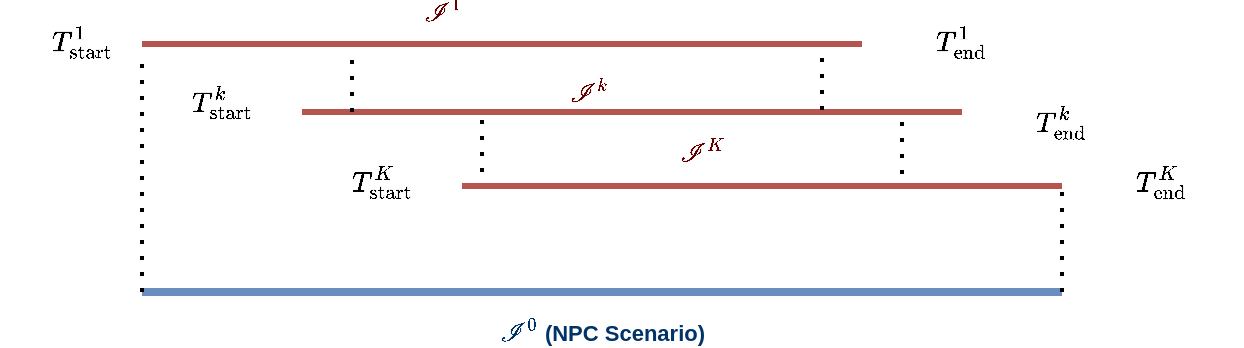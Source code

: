 <mxfile version="22.0.4" type="device">
  <diagram name="Page-1" id="31hU8fQfpK4Si7qJFQRP">
    <mxGraphModel dx="1050" dy="542" grid="1" gridSize="10" guides="1" tooltips="1" connect="1" arrows="1" fold="1" page="1" pageScale="1" pageWidth="850" pageHeight="1100" math="1" shadow="0">
      <root>
        <mxCell id="0" />
        <mxCell id="1" parent="0" />
        <mxCell id="N9Q5qemBIqpvaGIqjYKq-1" value="" style="endArrow=none;html=1;rounded=0;strokeWidth=3;fillColor=#f8cecc;strokeColor=#b85450;" parent="1" edge="1">
          <mxGeometry width="50" height="50" relative="1" as="geometry">
            <mxPoint x="120" y="76" as="sourcePoint" />
            <mxPoint x="480" y="76" as="targetPoint" />
          </mxGeometry>
        </mxCell>
        <mxCell id="Bzq9xuLFCnXRfF-zE-XH-1" value="`\cc{I}^1`" style="edgeLabel;html=1;align=center;verticalAlign=middle;resizable=0;points=[];fontStyle=1;fontColor=#660000;" vertex="1" connectable="0" parent="N9Q5qemBIqpvaGIqjYKq-1">
          <mxGeometry x="-0.201" y="1" relative="1" as="geometry">
            <mxPoint x="6" y="-15" as="offset" />
          </mxGeometry>
        </mxCell>
        <mxCell id="N9Q5qemBIqpvaGIqjYKq-3" value="" style="endArrow=none;html=1;rounded=0;fillColor=#f8cecc;strokeColor=#b85450;strokeWidth=3;" parent="1" edge="1">
          <mxGeometry width="50" height="50" relative="1" as="geometry">
            <mxPoint x="200" y="110" as="sourcePoint" />
            <mxPoint x="530" y="110" as="targetPoint" />
          </mxGeometry>
        </mxCell>
        <mxCell id="Bzq9xuLFCnXRfF-zE-XH-2" value="`\cc{I}^k`" style="edgeLabel;html=1;align=center;verticalAlign=middle;resizable=0;points=[];fontStyle=1;fontColor=#660000;" vertex="1" connectable="0" parent="N9Q5qemBIqpvaGIqjYKq-3">
          <mxGeometry x="-0.135" y="-1" relative="1" as="geometry">
            <mxPoint y="-11" as="offset" />
          </mxGeometry>
        </mxCell>
        <mxCell id="N9Q5qemBIqpvaGIqjYKq-4" value="" style="endArrow=none;html=1;rounded=0;fillColor=#f8cecc;strokeColor=#b85450;strokeWidth=3;" parent="1" edge="1">
          <mxGeometry width="50" height="50" relative="1" as="geometry">
            <mxPoint x="280" y="147" as="sourcePoint" />
            <mxPoint x="580" y="147" as="targetPoint" />
          </mxGeometry>
        </mxCell>
        <mxCell id="Bzq9xuLFCnXRfF-zE-XH-3" value="`\cc{I}^K`" style="edgeLabel;html=1;align=center;verticalAlign=middle;resizable=0;points=[];fontColor=#660000;fontStyle=1" vertex="1" connectable="0" parent="N9Q5qemBIqpvaGIqjYKq-4">
          <mxGeometry x="-0.341" y="-2" relative="1" as="geometry">
            <mxPoint x="21" y="-19" as="offset" />
          </mxGeometry>
        </mxCell>
        <mxCell id="N9Q5qemBIqpvaGIqjYKq-5" value="" style="endArrow=none;dashed=1;html=1;dashPattern=1 3;strokeWidth=2;rounded=0;" parent="1" edge="1">
          <mxGeometry width="50" height="50" relative="1" as="geometry">
            <mxPoint x="290" y="140" as="sourcePoint" />
            <mxPoint x="290" y="110" as="targetPoint" />
          </mxGeometry>
        </mxCell>
        <mxCell id="N9Q5qemBIqpvaGIqjYKq-6" value="" style="endArrow=none;dashed=1;html=1;dashPattern=1 3;strokeWidth=2;rounded=0;" parent="1" edge="1">
          <mxGeometry width="50" height="50" relative="1" as="geometry">
            <mxPoint x="500" y="141" as="sourcePoint" />
            <mxPoint x="500" y="111" as="targetPoint" />
          </mxGeometry>
        </mxCell>
        <mxCell id="N9Q5qemBIqpvaGIqjYKq-7" value="`T_{&quot;start&quot;}^{1}`" style="text;html=1;strokeColor=none;fillColor=none;align=center;verticalAlign=middle;whiteSpace=wrap;rounded=0;" parent="1" vertex="1">
          <mxGeometry x="60" y="60" width="60" height="30" as="geometry" />
        </mxCell>
        <mxCell id="N9Q5qemBIqpvaGIqjYKq-8" value="`T_{&quot;start&quot;}^{K}`" style="text;html=1;strokeColor=none;fillColor=none;align=center;verticalAlign=middle;whiteSpace=wrap;rounded=0;" parent="1" vertex="1">
          <mxGeometry x="210" y="130" width="60" height="30" as="geometry" />
        </mxCell>
        <mxCell id="N9Q5qemBIqpvaGIqjYKq-9" value="`T_{&quot;start&quot;}^{k}`" style="text;html=1;strokeColor=none;fillColor=none;align=center;verticalAlign=middle;whiteSpace=wrap;rounded=0;" parent="1" vertex="1">
          <mxGeometry x="130" y="90" width="60" height="30" as="geometry" />
        </mxCell>
        <mxCell id="N9Q5qemBIqpvaGIqjYKq-10" value="`T_{&quot;end&quot;}^{1}`" style="text;html=1;strokeColor=none;fillColor=none;align=center;verticalAlign=middle;whiteSpace=wrap;rounded=0;" parent="1" vertex="1">
          <mxGeometry x="500" y="60" width="60" height="30" as="geometry" />
        </mxCell>
        <mxCell id="N9Q5qemBIqpvaGIqjYKq-12" value="`T_{&quot;end&quot;}^{k}`" style="text;html=1;strokeColor=none;fillColor=none;align=center;verticalAlign=middle;whiteSpace=wrap;rounded=0;" parent="1" vertex="1">
          <mxGeometry x="550" y="100" width="60" height="30" as="geometry" />
        </mxCell>
        <mxCell id="N9Q5qemBIqpvaGIqjYKq-13" value="`T_{&quot;end&quot;}^{K}`" style="text;html=1;strokeColor=none;fillColor=none;align=center;verticalAlign=middle;whiteSpace=wrap;rounded=0;" parent="1" vertex="1">
          <mxGeometry x="600" y="130" width="60" height="30" as="geometry" />
        </mxCell>
        <mxCell id="N9Q5qemBIqpvaGIqjYKq-16" value="" style="endArrow=none;dashed=1;html=1;dashPattern=1 3;strokeWidth=2;rounded=0;" parent="1" edge="1">
          <mxGeometry width="50" height="50" relative="1" as="geometry">
            <mxPoint x="225" y="110" as="sourcePoint" />
            <mxPoint x="225" y="80" as="targetPoint" />
          </mxGeometry>
        </mxCell>
        <mxCell id="N9Q5qemBIqpvaGIqjYKq-17" value="" style="endArrow=none;dashed=1;html=1;dashPattern=1 3;strokeWidth=2;rounded=0;" parent="1" edge="1">
          <mxGeometry width="50" height="50" relative="1" as="geometry">
            <mxPoint x="460" y="109" as="sourcePoint" />
            <mxPoint x="460" y="79" as="targetPoint" />
          </mxGeometry>
        </mxCell>
        <mxCell id="N9Q5qemBIqpvaGIqjYKq-18" value="" style="endArrow=none;html=1;rounded=0;fillColor=#dae8fc;strokeColor=#6c8ebf;strokeWidth=4;" parent="1" edge="1">
          <mxGeometry width="50" height="50" relative="1" as="geometry">
            <mxPoint x="120" y="200" as="sourcePoint" />
            <mxPoint x="580" y="200" as="targetPoint" />
          </mxGeometry>
        </mxCell>
        <mxCell id="Bzq9xuLFCnXRfF-zE-XH-4" value="`\cc{I}^0` (NPC Scenario)" style="edgeLabel;html=1;align=center;verticalAlign=middle;resizable=0;points=[];fontColor=#003366;fontStyle=1" vertex="1" connectable="0" parent="N9Q5qemBIqpvaGIqjYKq-18">
          <mxGeometry x="-0.197" y="1" relative="1" as="geometry">
            <mxPoint x="45" y="21" as="offset" />
          </mxGeometry>
        </mxCell>
        <mxCell id="N9Q5qemBIqpvaGIqjYKq-21" value="" style="endArrow=none;dashed=1;html=1;dashPattern=1 3;strokeWidth=2;rounded=0;" parent="1" edge="1">
          <mxGeometry width="50" height="50" relative="1" as="geometry">
            <mxPoint x="120" y="200" as="sourcePoint" />
            <mxPoint x="120" y="80" as="targetPoint" />
          </mxGeometry>
        </mxCell>
        <mxCell id="N9Q5qemBIqpvaGIqjYKq-22" value="" style="endArrow=none;dashed=1;html=1;dashPattern=1 3;strokeWidth=2;rounded=0;" parent="1" edge="1">
          <mxGeometry width="50" height="50" relative="1" as="geometry">
            <mxPoint x="580" y="200" as="sourcePoint" />
            <mxPoint x="580" y="150" as="targetPoint" />
          </mxGeometry>
        </mxCell>
      </root>
    </mxGraphModel>
  </diagram>
</mxfile>
